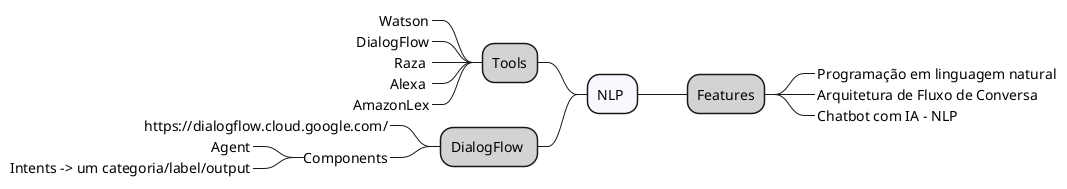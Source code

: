 @startmindmap

*[#F8F8FF] NLP 

**[#LightGray] Features
***_ Programação em linguagem natural
***_ Arquitetura de Fluxo de Conversa
***_ Chatbot com IA - NLP

left side

**[#LightGray] Tools
***_ Watson
***_ DialogFlow
***_ Raza 
***_ Alexa 
***_ AmazonLex

**[#LightGray]  DialogFlow 
***_ https://dialogflow.cloud.google.com/
***_ Components
****_ Agent
****_ Intents -> um categoria/label/output

@endmindmap